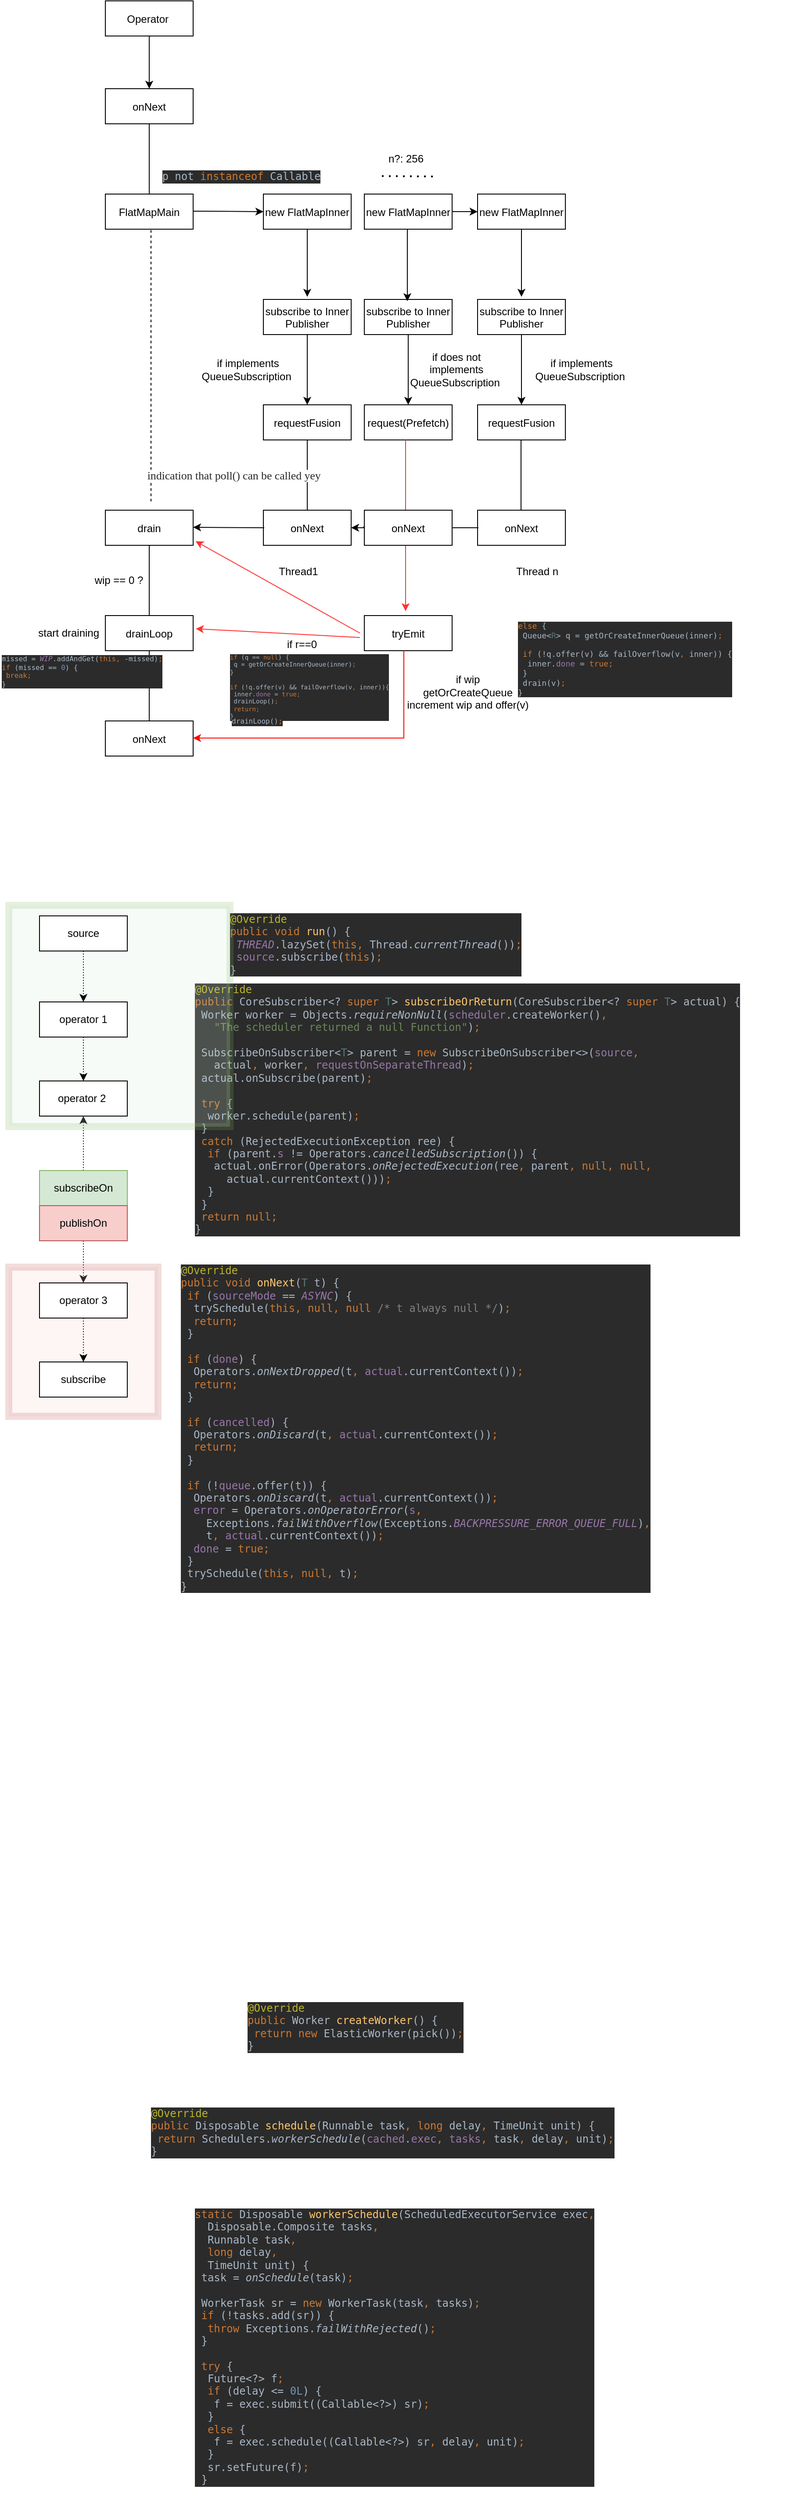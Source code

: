 <mxfile version="14.4.9" type="github">
  <diagram id="kgpKYQtTHZ0yAKxKKP6v" name="Page-1">
    <mxGraphModel dx="351" dy="410" grid="1" gridSize="10" guides="1" tooltips="1" connect="1" arrows="1" fold="1" page="1" pageScale="1" pageWidth="850" pageHeight="1100" math="0" shadow="0">
      <root>
        <mxCell id="0" />
        <mxCell id="1" parent="0" />
        <mxCell id="Snxs2UidoDejocpdf8-x-15" value="" style="edgeStyle=orthogonalEdgeStyle;rounded=0;orthogonalLoop=1;jettySize=auto;html=1;" parent="1" source="3nuBFxr9cyL0pnOWT2aG-5" target="Snxs2UidoDejocpdf8-x-14" edge="1">
          <mxGeometry relative="1" as="geometry" />
        </mxCell>
        <mxCell id="3nuBFxr9cyL0pnOWT2aG-5" value="onNext" style="shape=umlLifeline;perimeter=lifelinePerimeter;container=1;collapsible=0;recursiveResize=0;rounded=0;shadow=0;strokeWidth=1;" parent="1" vertex="1">
          <mxGeometry x="130" y="180" width="100" height="40" as="geometry" />
        </mxCell>
        <mxCell id="Snxs2UidoDejocpdf8-x-14" value="FlatMapMain" style="shape=umlLifeline;perimeter=lifelinePerimeter;container=1;collapsible=0;recursiveResize=0;rounded=0;shadow=0;strokeWidth=1;" parent="1" vertex="1">
          <mxGeometry x="130" y="300" width="100" height="40" as="geometry" />
        </mxCell>
        <mxCell id="Snxs2UidoDejocpdf8-x-19" value="" style="edgeStyle=orthogonalEdgeStyle;rounded=0;orthogonalLoop=1;jettySize=auto;html=1;entryX=0.5;entryY=-0.075;entryDx=0;entryDy=0;entryPerimeter=0;" parent="1" source="Snxs2UidoDejocpdf8-x-17" target="Snxs2UidoDejocpdf8-x-18" edge="1">
          <mxGeometry relative="1" as="geometry" />
        </mxCell>
        <mxCell id="Snxs2UidoDejocpdf8-x-17" value="new FlatMapInner" style="shape=umlLifeline;perimeter=lifelinePerimeter;container=1;collapsible=0;recursiveResize=0;rounded=0;shadow=0;strokeWidth=1;" parent="1" vertex="1">
          <mxGeometry x="310" y="300" width="100" height="40" as="geometry" />
        </mxCell>
        <mxCell id="Snxs2UidoDejocpdf8-x-18" value="subscribe to Inner&#xa;Publisher" style="shape=umlLifeline;perimeter=lifelinePerimeter;container=1;collapsible=0;recursiveResize=0;rounded=0;shadow=0;strokeWidth=1;" parent="1" vertex="1">
          <mxGeometry x="310" y="420" width="100" height="40" as="geometry" />
        </mxCell>
        <mxCell id="Snxs2UidoDejocpdf8-x-21" value="" style="edgeStyle=orthogonalEdgeStyle;rounded=0;orthogonalLoop=1;jettySize=auto;html=1;" parent="1" edge="1">
          <mxGeometry relative="1" as="geometry">
            <mxPoint x="230" y="319.5" as="sourcePoint" />
            <mxPoint x="310" y="320" as="targetPoint" />
            <Array as="points">
              <mxPoint x="240" y="319.5" />
              <mxPoint x="240" y="319.5" />
            </Array>
          </mxGeometry>
        </mxCell>
        <mxCell id="Snxs2UidoDejocpdf8-x-25" value="" style="edgeStyle=orthogonalEdgeStyle;rounded=0;orthogonalLoop=1;jettySize=auto;html=1;" parent="1" source="Snxs2UidoDejocpdf8-x-22" target="Snxs2UidoDejocpdf8-x-24" edge="1">
          <mxGeometry relative="1" as="geometry" />
        </mxCell>
        <mxCell id="Snxs2UidoDejocpdf8-x-22" value="request(prefetch)" style="shape=umlLifeline;perimeter=lifelinePerimeter;container=1;collapsible=0;recursiveResize=0;rounded=0;shadow=0;strokeWidth=1;" parent="1" vertex="1">
          <mxGeometry x="310" y="540" width="100" height="40" as="geometry" />
        </mxCell>
        <mxCell id="Snxs2UidoDejocpdf8-x-24" value="onNext" style="shape=umlLifeline;perimeter=lifelinePerimeter;container=1;collapsible=0;recursiveResize=0;rounded=0;shadow=0;strokeWidth=1;" parent="1" vertex="1">
          <mxGeometry x="310" y="660" width="100" height="40" as="geometry" />
        </mxCell>
        <mxCell id="Snxs2UidoDejocpdf8-x-40" value="" style="edgeStyle=orthogonalEdgeStyle;rounded=0;orthogonalLoop=1;jettySize=auto;html=1;" parent="1" source="Snxs2UidoDejocpdf8-x-35" target="Snxs2UidoDejocpdf8-x-39" edge="1">
          <mxGeometry relative="1" as="geometry" />
        </mxCell>
        <mxCell id="Snxs2UidoDejocpdf8-x-35" value="drain" style="shape=umlLifeline;perimeter=lifelinePerimeter;container=1;collapsible=0;recursiveResize=0;rounded=0;shadow=0;strokeWidth=1;" parent="1" vertex="1">
          <mxGeometry x="130" y="660" width="100" height="40" as="geometry" />
        </mxCell>
        <mxCell id="Snxs2UidoDejocpdf8-x-38" value="" style="edgeStyle=orthogonalEdgeStyle;rounded=0;orthogonalLoop=1;jettySize=auto;html=1;" parent="1" edge="1">
          <mxGeometry relative="1" as="geometry">
            <mxPoint x="311" y="680" as="sourcePoint" />
            <mxPoint x="230" y="679.5" as="targetPoint" />
            <Array as="points">
              <mxPoint x="310.5" y="679.5" />
              <mxPoint x="310.5" y="679.5" />
            </Array>
          </mxGeometry>
        </mxCell>
        <mxCell id="Snxs2UidoDejocpdf8-x-49" value="" style="edgeStyle=orthogonalEdgeStyle;rounded=0;orthogonalLoop=1;jettySize=auto;html=1;" parent="1" source="Snxs2UidoDejocpdf8-x-39" target="Snxs2UidoDejocpdf8-x-48" edge="1">
          <mxGeometry relative="1" as="geometry" />
        </mxCell>
        <mxCell id="Snxs2UidoDejocpdf8-x-39" value="drainLoop" style="shape=umlLifeline;perimeter=lifelinePerimeter;container=1;collapsible=0;recursiveResize=0;rounded=0;shadow=0;strokeWidth=1;" parent="1" vertex="1">
          <mxGeometry x="130" y="780" width="100" height="40" as="geometry" />
        </mxCell>
        <mxCell id="Snxs2UidoDejocpdf8-x-42" value="wip == 0 ?" style="text;html=1;align=center;verticalAlign=middle;resizable=0;points=[];autosize=1;" parent="1" vertex="1">
          <mxGeometry x="110" y="730" width="70" height="20" as="geometry" />
        </mxCell>
        <mxCell id="Snxs2UidoDejocpdf8-x-44" value="start draining&amp;nbsp;" style="text;html=1;strokeColor=none;fillColor=none;align=center;verticalAlign=middle;whiteSpace=wrap;rounded=0;" parent="1" vertex="1">
          <mxGeometry x="50" y="790" width="80" height="20" as="geometry" />
        </mxCell>
        <mxCell id="Snxs2UidoDejocpdf8-x-45" value="" style="shape=image;html=1;verticalAlign=top;verticalLabelPosition=bottom;labelBackgroundColor=#ffffff;imageAspect=0;aspect=fixed;image=https://cdn2.iconfinder.com/data/icons/business-process-1/512/client-128.png" parent="1" vertex="1">
          <mxGeometry x="146" y="950" width="68" height="68" as="geometry" />
        </mxCell>
        <mxCell id="Snxs2UidoDejocpdf8-x-48" value="onNext" style="shape=umlLifeline;perimeter=lifelinePerimeter;container=1;collapsible=0;recursiveResize=0;rounded=0;shadow=0;strokeWidth=1;" parent="1" vertex="1">
          <mxGeometry x="130" y="900" width="100" height="40" as="geometry" />
        </mxCell>
        <mxCell id="Snxs2UidoDejocpdf8-x-50" value="" style="shape=image;html=1;verticalAlign=top;verticalLabelPosition=bottom;labelBackgroundColor=#ffffff;imageAspect=0;aspect=fixed;image=https://cdn2.iconfinder.com/data/icons/pinpoint-interface/48/user-128.png" parent="1" vertex="1">
          <mxGeometry x="52" y="270" width="58" height="58" as="geometry" />
        </mxCell>
        <mxCell id="Snxs2UidoDejocpdf8-x-51" value="" style="endArrow=none;dashed=1;html=1;" parent="1" edge="1">
          <mxGeometry width="50" height="50" relative="1" as="geometry">
            <mxPoint x="182" y="650" as="sourcePoint" />
            <mxPoint x="182" y="340" as="targetPoint" />
          </mxGeometry>
        </mxCell>
        <mxCell id="Snxs2UidoDejocpdf8-x-52" value="&lt;pre style=&quot;background-color: rgb(43 , 43 , 43) ; color: rgb(169 , 183 , 198) ; font-family: &amp;#34;jetbrains mono&amp;#34; , monospace&quot;&gt;p not &lt;span style=&quot;color: rgb(204 , 120 , 50)&quot;&gt;instanceof &lt;/span&gt;Callable&lt;/pre&gt;" style="text;html=1;strokeColor=none;fillColor=none;align=center;verticalAlign=middle;whiteSpace=wrap;rounded=0;" parent="1" vertex="1">
          <mxGeometry x="265" y="270" width="40" height="20" as="geometry" />
        </mxCell>
        <mxCell id="Snxs2UidoDejocpdf8-x-72" value="" style="edgeStyle=orthogonalEdgeStyle;rounded=0;orthogonalLoop=1;jettySize=auto;html=1;" parent="1" edge="1">
          <mxGeometry relative="1" as="geometry">
            <mxPoint x="400" y="1210" as="targetPoint" />
          </mxGeometry>
        </mxCell>
        <mxCell id="Snxs2UidoDejocpdf8-x-81" value="&lt;pre style=&quot;font-style: normal ; font-weight: normal ; letter-spacing: normal ; text-indent: 0px ; text-transform: none ; word-spacing: 0px ; text-decoration: none ; background-color: rgb(43 , 43 , 43) ; color: rgb(169 , 183 , 198) ; font-family: &amp;quot;jetbrains mono&amp;quot; , monospace&quot;&gt;&lt;span style=&quot;color: rgb(187 , 181 , 41)&quot;&gt;@Override&lt;br&gt;&lt;/span&gt;&lt;span style=&quot;color: rgb(204 , 120 , 50)&quot;&gt;public void &lt;/span&gt;&lt;span style=&quot;color: rgb(255 , 198 , 109)&quot;&gt;run&lt;/span&gt;() {&lt;br&gt; &lt;span style=&quot;color: rgb(152 , 118 , 170) ; font-style: italic&quot;&gt;THREAD&lt;/span&gt;.lazySet(&lt;span style=&quot;color: rgb(204 , 120 , 50)&quot;&gt;this, &lt;/span&gt;Thread.&lt;span style=&quot;font-style: italic&quot;&gt;currentThread&lt;/span&gt;())&lt;span style=&quot;color: rgb(204 , 120 , 50)&quot;&gt;;&lt;br&gt;&lt;/span&gt;&lt;span style=&quot;color: rgb(204 , 120 , 50)&quot;&gt; &lt;/span&gt;&lt;span style=&quot;color: rgb(152 , 118 , 170)&quot;&gt;source&lt;/span&gt;.subscribe(&lt;span style=&quot;color: rgb(204 , 120 , 50)&quot;&gt;this&lt;/span&gt;)&lt;span style=&quot;color: rgb(204 , 120 , 50)&quot;&gt;;&lt;br&gt;&lt;/span&gt;}&lt;/pre&gt;" style="text;whiteSpace=wrap;html=1;" parent="1" vertex="1">
          <mxGeometry x="270" y="1100" width="180" height="100" as="geometry" />
        </mxCell>
        <mxCell id="Snxs2UidoDejocpdf8-x-82" value="&lt;pre style=&quot;font-style: normal ; font-weight: normal ; letter-spacing: normal ; text-indent: 0px ; text-transform: none ; word-spacing: 0px ; text-decoration: none ; background-color: rgb(43 , 43 , 43) ; color: rgb(169 , 183 , 198) ; font-family: &amp;quot;jetbrains mono&amp;quot; , monospace&quot;&gt;&lt;span style=&quot;color: rgb(187 , 181 , 41)&quot;&gt;@Override&lt;br&gt;&lt;/span&gt;&lt;span style=&quot;color: rgb(204 , 120 , 50)&quot;&gt;public &lt;/span&gt;CoreSubscriber&amp;lt;? &lt;span style=&quot;color: rgb(204 , 120 , 50)&quot;&gt;super &lt;/span&gt;&lt;span style=&quot;color: rgb(80 , 120 , 116)&quot;&gt;T&lt;/span&gt;&amp;gt; &lt;span style=&quot;color: rgb(255 , 198 , 109)&quot;&gt;subscribeOrReturn&lt;/span&gt;(CoreSubscriber&amp;lt;? &lt;span style=&quot;color: rgb(204 , 120 , 50)&quot;&gt;super &lt;/span&gt;&lt;span style=&quot;color: rgb(80 , 120 , 116)&quot;&gt;T&lt;/span&gt;&amp;gt; actual) {&lt;br&gt; Worker worker = Objects.&lt;span style=&quot;font-style: italic&quot;&gt;requireNonNull&lt;/span&gt;(&lt;span style=&quot;color: rgb(152 , 118 , 170)&quot;&gt;scheduler&lt;/span&gt;.createWorker()&lt;span style=&quot;color: rgb(204 , 120 , 50)&quot;&gt;,&lt;br&gt;&lt;/span&gt;&lt;span style=&quot;color: rgb(204 , 120 , 50)&quot;&gt;   &lt;/span&gt;&lt;span style=&quot;color: rgb(106 , 135 , 89)&quot;&gt;&quot;The scheduler returned a null Function&quot;&lt;/span&gt;)&lt;span style=&quot;color: rgb(204 , 120 , 50)&quot;&gt;;&lt;br&gt;&lt;/span&gt;&lt;span style=&quot;color: rgb(204 , 120 , 50)&quot;&gt;&lt;br&gt;&lt;/span&gt;&lt;span style=&quot;color: rgb(204 , 120 , 50)&quot;&gt; &lt;/span&gt;SubscribeOnSubscriber&amp;lt;&lt;span style=&quot;color: rgb(80 , 120 , 116)&quot;&gt;T&lt;/span&gt;&amp;gt; parent = &lt;span style=&quot;color: rgb(204 , 120 , 50)&quot;&gt;new &lt;/span&gt;SubscribeOnSubscriber&amp;lt;&amp;gt;(&lt;span style=&quot;color: rgb(152 , 118 , 170)&quot;&gt;source&lt;/span&gt;&lt;span style=&quot;color: rgb(204 , 120 , 50)&quot;&gt;,&lt;br&gt;&lt;/span&gt;&lt;span style=&quot;color: rgb(204 , 120 , 50)&quot;&gt;   &lt;/span&gt;actual&lt;span style=&quot;color: rgb(204 , 120 , 50)&quot;&gt;, &lt;/span&gt;worker&lt;span style=&quot;color: rgb(204 , 120 , 50)&quot;&gt;, &lt;/span&gt;&lt;span style=&quot;color: rgb(152 , 118 , 170)&quot;&gt;requestOnSeparateThread&lt;/span&gt;)&lt;span style=&quot;color: rgb(204 , 120 , 50)&quot;&gt;;&lt;br&gt;&lt;/span&gt;&lt;span style=&quot;color: rgb(204 , 120 , 50)&quot;&gt; &lt;/span&gt;actual.onSubscribe(parent)&lt;span style=&quot;color: rgb(204 , 120 , 50)&quot;&gt;;&lt;br&gt;&lt;/span&gt;&lt;span style=&quot;color: rgb(204 , 120 , 50)&quot;&gt;&lt;br&gt;&lt;/span&gt;&lt;span style=&quot;color: rgb(204 , 120 , 50)&quot;&gt; try &lt;/span&gt;{&lt;br&gt;  worker.schedule(parent)&lt;span style=&quot;color: rgb(204 , 120 , 50)&quot;&gt;;&lt;br&gt;&lt;/span&gt;&lt;span style=&quot;color: rgb(204 , 120 , 50)&quot;&gt; &lt;/span&gt;}&lt;br&gt; &lt;span style=&quot;color: rgb(204 , 120 , 50)&quot;&gt;catch &lt;/span&gt;(RejectedExecutionException ree) {&lt;br&gt;  &lt;span style=&quot;color: rgb(204 , 120 , 50)&quot;&gt;if &lt;/span&gt;(parent.&lt;span style=&quot;color: rgb(152 , 118 , 170)&quot;&gt;s &lt;/span&gt;!= Operators.&lt;span style=&quot;font-style: italic&quot;&gt;cancelledSubscription&lt;/span&gt;()) {&lt;br&gt;   actual.onError(Operators.&lt;span style=&quot;font-style: italic&quot;&gt;onRejectedExecution&lt;/span&gt;(ree&lt;span style=&quot;color: rgb(204 , 120 , 50)&quot;&gt;, &lt;/span&gt;parent&lt;span style=&quot;color: rgb(204 , 120 , 50)&quot;&gt;, null, null,&lt;br&gt;&lt;/span&gt;&lt;span style=&quot;color: rgb(204 , 120 , 50)&quot;&gt;     &lt;/span&gt;actual.currentContext()))&lt;span style=&quot;color: rgb(204 , 120 , 50)&quot;&gt;;&lt;br&gt;&lt;/span&gt;&lt;span style=&quot;color: rgb(204 , 120 , 50)&quot;&gt;  &lt;/span&gt;}&lt;br&gt; }&lt;br&gt; &lt;span style=&quot;color: rgb(204 , 120 , 50)&quot;&gt;return null;&lt;br&gt;&lt;/span&gt;}&lt;/pre&gt;" style="text;whiteSpace=wrap;html=1;" parent="1" vertex="1">
          <mxGeometry x="230" y="1180" width="440" height="190" as="geometry" />
        </mxCell>
        <mxCell id="Snxs2UidoDejocpdf8-x-89" value="&lt;pre style=&quot;font-style: normal ; font-weight: normal ; letter-spacing: normal ; text-indent: 0px ; text-transform: none ; word-spacing: 0px ; text-decoration: none ; background-color: rgb(43 , 43 , 43) ; color: rgb(169 , 183 , 198) ; font-family: &amp;quot;jetbrains mono&amp;quot; , monospace&quot;&gt;&lt;span style=&quot;color: rgb(187 , 181 , 41)&quot;&gt;@Override&lt;br&gt;&lt;/span&gt;&lt;span style=&quot;color: rgb(204 , 120 , 50)&quot;&gt;public void &lt;/span&gt;&lt;span style=&quot;color: rgb(255 , 198 , 109)&quot;&gt;onNext&lt;/span&gt;(&lt;span style=&quot;color: rgb(80 , 120 , 116)&quot;&gt;T &lt;/span&gt;t) {&lt;br&gt; &lt;span style=&quot;color: rgb(204 , 120 , 50)&quot;&gt;if &lt;/span&gt;(&lt;span style=&quot;color: rgb(152 , 118 , 170)&quot;&gt;sourceMode &lt;/span&gt;== &lt;span style=&quot;color: rgb(152 , 118 , 170) ; font-style: italic&quot;&gt;ASYNC&lt;/span&gt;) {&lt;br&gt;  trySchedule(&lt;span style=&quot;color: rgb(204 , 120 , 50)&quot;&gt;this, null, null &lt;/span&gt;&lt;span style=&quot;color: rgb(128 , 128 , 128)&quot;&gt;/* t always null */&lt;/span&gt;)&lt;span style=&quot;color: rgb(204 , 120 , 50)&quot;&gt;;&lt;br&gt;&lt;/span&gt;&lt;span style=&quot;color: rgb(204 , 120 , 50)&quot;&gt;  return;&lt;br&gt;&lt;/span&gt;&lt;span style=&quot;color: rgb(204 , 120 , 50)&quot;&gt; &lt;/span&gt;}&lt;br&gt;&lt;br&gt; &lt;span style=&quot;color: rgb(204 , 120 , 50)&quot;&gt;if &lt;/span&gt;(&lt;span style=&quot;color: rgb(152 , 118 , 170)&quot;&gt;done&lt;/span&gt;) {&lt;br&gt;  Operators.&lt;span style=&quot;font-style: italic&quot;&gt;onNextDropped&lt;/span&gt;(t&lt;span style=&quot;color: rgb(204 , 120 , 50)&quot;&gt;, &lt;/span&gt;&lt;span style=&quot;color: rgb(152 , 118 , 170)&quot;&gt;actual&lt;/span&gt;.currentContext())&lt;span style=&quot;color: rgb(204 , 120 , 50)&quot;&gt;;&lt;br&gt;&lt;/span&gt;&lt;span style=&quot;color: rgb(204 , 120 , 50)&quot;&gt;  return;&lt;br&gt;&lt;/span&gt;&lt;span style=&quot;color: rgb(204 , 120 , 50)&quot;&gt; &lt;/span&gt;}&lt;br&gt;&lt;br&gt; &lt;span style=&quot;color: rgb(204 , 120 , 50)&quot;&gt;if &lt;/span&gt;(&lt;span style=&quot;color: rgb(152 , 118 , 170)&quot;&gt;cancelled&lt;/span&gt;) {&lt;br&gt;  Operators.&lt;span style=&quot;font-style: italic&quot;&gt;onDiscard&lt;/span&gt;(t&lt;span style=&quot;color: rgb(204 , 120 , 50)&quot;&gt;, &lt;/span&gt;&lt;span style=&quot;color: rgb(152 , 118 , 170)&quot;&gt;actual&lt;/span&gt;.currentContext())&lt;span style=&quot;color: rgb(204 , 120 , 50)&quot;&gt;;&lt;br&gt;&lt;/span&gt;&lt;span style=&quot;color: rgb(204 , 120 , 50)&quot;&gt;  return;&lt;br&gt;&lt;/span&gt;&lt;span style=&quot;color: rgb(204 , 120 , 50)&quot;&gt; &lt;/span&gt;}&lt;br&gt;&lt;br&gt; &lt;span style=&quot;color: rgb(204 , 120 , 50)&quot;&gt;if &lt;/span&gt;(!&lt;span style=&quot;color: rgb(152 , 118 , 170)&quot;&gt;queue&lt;/span&gt;.offer(t)) {&lt;br&gt;  Operators.&lt;span style=&quot;font-style: italic&quot;&gt;onDiscard&lt;/span&gt;(t&lt;span style=&quot;color: rgb(204 , 120 , 50)&quot;&gt;, &lt;/span&gt;&lt;span style=&quot;color: rgb(152 , 118 , 170)&quot;&gt;actual&lt;/span&gt;.currentContext())&lt;span style=&quot;color: rgb(204 , 120 , 50)&quot;&gt;;&lt;br&gt;&lt;/span&gt;&lt;span style=&quot;color: rgb(204 , 120 , 50)&quot;&gt;  &lt;/span&gt;&lt;span style=&quot;color: rgb(152 , 118 , 170)&quot;&gt;error &lt;/span&gt;= Operators.&lt;span style=&quot;font-style: italic&quot;&gt;onOperatorError&lt;/span&gt;(&lt;span style=&quot;color: rgb(152 , 118 , 170)&quot;&gt;s&lt;/span&gt;&lt;span style=&quot;color: rgb(204 , 120 , 50)&quot;&gt;,&lt;br&gt;&lt;/span&gt;&lt;span style=&quot;color: rgb(204 , 120 , 50)&quot;&gt;    &lt;/span&gt;Exceptions.&lt;span style=&quot;font-style: italic&quot;&gt;failWithOverflow&lt;/span&gt;(Exceptions.&lt;span style=&quot;color: rgb(152 , 118 , 170) ; font-style: italic&quot;&gt;BACKPRESSURE_ERROR_QUEUE_FULL&lt;/span&gt;)&lt;span style=&quot;color: rgb(204 , 120 , 50)&quot;&gt;,&lt;br&gt;&lt;/span&gt;&lt;span style=&quot;color: rgb(204 , 120 , 50)&quot;&gt;    &lt;/span&gt;t&lt;span style=&quot;color: rgb(204 , 120 , 50)&quot;&gt;, &lt;/span&gt;&lt;span style=&quot;color: rgb(152 , 118 , 170)&quot;&gt;actual&lt;/span&gt;.currentContext())&lt;span style=&quot;color: rgb(204 , 120 , 50)&quot;&gt;;&lt;br&gt;&lt;/span&gt;&lt;span style=&quot;color: rgb(204 , 120 , 50)&quot;&gt;  &lt;/span&gt;&lt;span style=&quot;color: rgb(152 , 118 , 170)&quot;&gt;done &lt;/span&gt;= &lt;span style=&quot;color: rgb(204 , 120 , 50)&quot;&gt;true;&lt;br&gt;&lt;/span&gt;&lt;span style=&quot;color: rgb(204 , 120 , 50)&quot;&gt; &lt;/span&gt;}&lt;br&gt; trySchedule(&lt;span style=&quot;color: rgb(204 , 120 , 50)&quot;&gt;this, null, &lt;/span&gt;t)&lt;span style=&quot;color: rgb(204 , 120 , 50)&quot;&gt;;&lt;br&gt;&lt;/span&gt;}&lt;/pre&gt;" style="text;whiteSpace=wrap;html=1;" parent="1" vertex="1">
          <mxGeometry x="214" y="1500" width="550" height="400" as="geometry" />
        </mxCell>
        <mxCell id="Snxs2UidoDejocpdf8-x-90" value="&lt;pre style=&quot;font-style: normal ; font-weight: normal ; letter-spacing: normal ; text-indent: 0px ; text-transform: none ; word-spacing: 0px ; text-decoration: none ; background-color: rgb(43 , 43 , 43) ; color: rgb(169 , 183 , 198) ; font-family: &amp;quot;jetbrains mono&amp;quot; , monospace&quot;&gt;&lt;span style=&quot;color: rgb(187 , 181 , 41)&quot;&gt;@Override&lt;br&gt;&lt;/span&gt;&lt;span style=&quot;color: rgb(204 , 120 , 50)&quot;&gt;public &lt;/span&gt;Disposable &lt;span style=&quot;color: rgb(255 , 198 , 109)&quot;&gt;schedule&lt;/span&gt;(Runnable task&lt;span style=&quot;color: rgb(204 , 120 , 50)&quot;&gt;, long &lt;/span&gt;delay&lt;span style=&quot;color: rgb(204 , 120 , 50)&quot;&gt;, &lt;/span&gt;TimeUnit unit) {&lt;br&gt; &lt;span style=&quot;color: rgb(204 , 120 , 50)&quot;&gt;return &lt;/span&gt;Schedulers.&lt;span style=&quot;font-style: italic&quot;&gt;workerSchedule&lt;/span&gt;(&lt;span style=&quot;color: rgb(152 , 118 , 170)&quot;&gt;cached&lt;/span&gt;.&lt;span style=&quot;color: rgb(152 , 118 , 170)&quot;&gt;exec&lt;/span&gt;&lt;span style=&quot;color: rgb(204 , 120 , 50)&quot;&gt;, &lt;/span&gt;&lt;span style=&quot;color: rgb(152 , 118 , 170)&quot;&gt;tasks&lt;/span&gt;&lt;span style=&quot;color: rgb(204 , 120 , 50)&quot;&gt;, &lt;/span&gt;task&lt;span style=&quot;color: rgb(204 , 120 , 50)&quot;&gt;, &lt;/span&gt;delay&lt;span style=&quot;color: rgb(204 , 120 , 50)&quot;&gt;, &lt;/span&gt;unit)&lt;span style=&quot;color: rgb(204 , 120 , 50)&quot;&gt;;&lt;br&gt;&lt;/span&gt;}&lt;/pre&gt;" style="text;whiteSpace=wrap;html=1;" parent="1" vertex="1">
          <mxGeometry x="180" y="2460" width="270" height="100" as="geometry" />
        </mxCell>
        <mxCell id="Snxs2UidoDejocpdf8-x-94" value="&lt;pre style=&quot;font-style: normal ; font-weight: normal ; letter-spacing: normal ; text-indent: 0px ; text-transform: none ; word-spacing: 0px ; text-decoration: none ; background-color: rgb(43 , 43 , 43) ; color: rgb(169 , 183 , 198) ; font-family: &amp;quot;jetbrains mono&amp;quot; , monospace&quot;&gt;&lt;span style=&quot;color: rgb(187 , 181 , 41)&quot;&gt;@Override&lt;br&gt;&lt;/span&gt;&lt;span style=&quot;color: rgb(204 , 120 , 50)&quot;&gt;public &lt;/span&gt;Worker &lt;span style=&quot;color: rgb(255 , 198 , 109)&quot;&gt;createWorker&lt;/span&gt;() {&lt;br&gt; &lt;span style=&quot;color: rgb(204 , 120 , 50)&quot;&gt;return new &lt;/span&gt;ElasticWorker(pick())&lt;span style=&quot;color: rgb(204 , 120 , 50)&quot;&gt;;&lt;br&gt;&lt;/span&gt;}&lt;/pre&gt;" style="text;whiteSpace=wrap;html=1;" parent="1" vertex="1">
          <mxGeometry x="290" y="2340" width="270" height="100" as="geometry" />
        </mxCell>
        <mxCell id="Snxs2UidoDejocpdf8-x-95" value="&lt;pre style=&quot;font-style: normal ; font-weight: normal ; letter-spacing: normal ; text-indent: 0px ; text-transform: none ; word-spacing: 0px ; text-decoration: none ; background-color: rgb(43 , 43 , 43) ; color: rgb(169 , 183 , 198) ; font-family: &amp;quot;jetbrains mono&amp;quot; , monospace&quot;&gt;&lt;span style=&quot;color: rgb(204 , 120 , 50)&quot;&gt;static &lt;/span&gt;Disposable &lt;span style=&quot;color: rgb(255 , 198 , 109)&quot;&gt;workerSchedule&lt;/span&gt;(ScheduledExecutorService exec&lt;span style=&quot;color: rgb(204 , 120 , 50)&quot;&gt;,&lt;br&gt;&lt;/span&gt;&lt;span style=&quot;color: rgb(204 , 120 , 50)&quot;&gt;  &lt;/span&gt;Disposable.Composite tasks&lt;span style=&quot;color: rgb(204 , 120 , 50)&quot;&gt;,&lt;br&gt;&lt;/span&gt;&lt;span style=&quot;color: rgb(204 , 120 , 50)&quot;&gt;  &lt;/span&gt;Runnable task&lt;span style=&quot;color: rgb(204 , 120 , 50)&quot;&gt;,&lt;br&gt;&lt;/span&gt;&lt;span style=&quot;color: rgb(204 , 120 , 50)&quot;&gt;  long &lt;/span&gt;delay&lt;span style=&quot;color: rgb(204 , 120 , 50)&quot;&gt;,&lt;br&gt;&lt;/span&gt;&lt;span style=&quot;color: rgb(204 , 120 , 50)&quot;&gt;  &lt;/span&gt;TimeUnit unit) {&lt;br&gt; task = &lt;span style=&quot;font-style: italic&quot;&gt;onSchedule&lt;/span&gt;(task)&lt;span style=&quot;color: rgb(204 , 120 , 50)&quot;&gt;;&lt;br&gt;&lt;/span&gt;&lt;span style=&quot;color: rgb(204 , 120 , 50)&quot;&gt;&lt;br&gt;&lt;/span&gt;&lt;span style=&quot;color: rgb(204 , 120 , 50)&quot;&gt; &lt;/span&gt;WorkerTask sr = &lt;span style=&quot;color: rgb(204 , 120 , 50)&quot;&gt;new &lt;/span&gt;WorkerTask(task&lt;span style=&quot;color: rgb(204 , 120 , 50)&quot;&gt;, &lt;/span&gt;tasks)&lt;span style=&quot;color: rgb(204 , 120 , 50)&quot;&gt;;&lt;br&gt;&lt;/span&gt;&lt;span style=&quot;color: rgb(204 , 120 , 50)&quot;&gt; if &lt;/span&gt;(!tasks.add(sr)) {&lt;br&gt;  &lt;span style=&quot;color: rgb(204 , 120 , 50)&quot;&gt;throw &lt;/span&gt;Exceptions.&lt;span style=&quot;font-style: italic&quot;&gt;failWithRejected&lt;/span&gt;()&lt;span style=&quot;color: rgb(204 , 120 , 50)&quot;&gt;;&lt;br&gt;&lt;/span&gt;&lt;span style=&quot;color: rgb(204 , 120 , 50)&quot;&gt; &lt;/span&gt;}&lt;br&gt;&lt;br&gt; &lt;span style=&quot;color: rgb(204 , 120 , 50)&quot;&gt;try &lt;/span&gt;{&lt;br&gt;  Future&amp;lt;?&amp;gt; f&lt;span style=&quot;color: rgb(204 , 120 , 50)&quot;&gt;;&lt;br&gt;&lt;/span&gt;&lt;span style=&quot;color: rgb(204 , 120 , 50)&quot;&gt;  if &lt;/span&gt;(delay &amp;lt;= &lt;span style=&quot;color: rgb(104 , 151 , 187)&quot;&gt;0L&lt;/span&gt;) {&lt;br&gt;   f = exec.submit((Callable&amp;lt;?&amp;gt;) sr)&lt;span style=&quot;color: rgb(204 , 120 , 50)&quot;&gt;;&lt;br&gt;&lt;/span&gt;&lt;span style=&quot;color: rgb(204 , 120 , 50)&quot;&gt;  &lt;/span&gt;}&lt;br&gt;  &lt;span style=&quot;color: rgb(204 , 120 , 50)&quot;&gt;else &lt;/span&gt;{&lt;br&gt;   f = exec.schedule((Callable&amp;lt;?&amp;gt;) sr&lt;span style=&quot;color: rgb(204 , 120 , 50)&quot;&gt;, &lt;/span&gt;delay&lt;span style=&quot;color: rgb(204 , 120 , 50)&quot;&gt;, &lt;/span&gt;unit)&lt;span style=&quot;color: rgb(204 , 120 , 50)&quot;&gt;;&lt;br&gt;&lt;/span&gt;&lt;span style=&quot;color: rgb(204 , 120 , 50)&quot;&gt;  &lt;/span&gt;}&lt;br&gt;  sr.setFuture(f)&lt;span style=&quot;color: rgb(204 , 120 , 50)&quot;&gt;;&lt;br&gt;&lt;/span&gt;&lt;span style=&quot;color: rgb(204 , 120 , 50)&quot;&gt; &lt;/span&gt;}&lt;/pre&gt;" style="text;whiteSpace=wrap;html=1;" parent="1" vertex="1">
          <mxGeometry x="230" y="2575" width="480" height="350" as="geometry" />
        </mxCell>
        <mxCell id="Snxs2UidoDejocpdf8-x-97" value="&lt;span style=&quot;color: rgb(41 , 41 , 41) ; font-family: &amp;#34;charter&amp;#34; , &amp;#34;georgia&amp;#34; , &amp;#34;cambria&amp;#34; , &amp;#34;times new roman&amp;#34; , &amp;#34;times&amp;#34; , serif ; letter-spacing: -0.063px ; text-align: left ; background-color: rgb(255 , 255 , 255)&quot;&gt;&lt;font style=&quot;font-size: 13px&quot;&gt;&amp;nbsp;indication that poll() can be called yey&lt;/font&gt;&lt;/span&gt;" style="text;html=1;strokeColor=none;fillColor=none;align=center;verticalAlign=middle;whiteSpace=wrap;rounded=0;opacity=20;" parent="1" vertex="1">
          <mxGeometry x="90" y="610" width="370" height="20" as="geometry" />
        </mxCell>
        <mxCell id="MoNaNplw1TsNARD-EK_f-59" value="" style="edgeStyle=orthogonalEdgeStyle;rounded=0;orthogonalLoop=1;jettySize=auto;html=1;" edge="1" parent="1" source="Snxs2UidoDejocpdf8-x-101">
          <mxGeometry relative="1" as="geometry">
            <mxPoint x="180" y="180" as="targetPoint" />
          </mxGeometry>
        </mxCell>
        <mxCell id="Snxs2UidoDejocpdf8-x-101" value="Operator " style="shape=umlLifeline;perimeter=lifelinePerimeter;container=1;collapsible=0;recursiveResize=0;rounded=0;shadow=0;strokeWidth=1;" parent="1" vertex="1">
          <mxGeometry x="130" y="80" width="100" height="40" as="geometry" />
        </mxCell>
        <mxCell id="Snxs2UidoDejocpdf8-x-103" value="" style="shape=image;html=1;verticalAlign=top;verticalLabelPosition=bottom;labelBackgroundColor=#ffffff;imageAspect=0;aspect=fixed;image=https://cdn2.iconfinder.com/data/icons/pinpoint-interface/48/user-128.png" parent="1" vertex="1">
          <mxGeometry x="540" y="771" width="58" height="58" as="geometry" />
        </mxCell>
        <mxCell id="Snxs2UidoDejocpdf8-x-104" value="requestFusion" style="shape=umlLifeline;perimeter=lifelinePerimeter;container=1;collapsible=0;recursiveResize=0;rounded=0;shadow=0;strokeWidth=1;" parent="1" vertex="1">
          <mxGeometry x="310" y="540" width="100" height="40" as="geometry" />
        </mxCell>
        <mxCell id="MoNaNplw1TsNARD-EK_f-32" value="" style="edgeStyle=orthogonalEdgeStyle;rounded=0;orthogonalLoop=1;jettySize=auto;html=1;" edge="1" parent="1" source="Snxs2UidoDejocpdf8-x-106">
          <mxGeometry relative="1" as="geometry">
            <mxPoint x="360" y="540" as="targetPoint" />
          </mxGeometry>
        </mxCell>
        <mxCell id="Snxs2UidoDejocpdf8-x-106" value="subscribe to Inner&#xa;Publisher" style="shape=umlLifeline;perimeter=lifelinePerimeter;container=1;collapsible=0;recursiveResize=0;rounded=0;shadow=0;strokeWidth=1;" parent="1" vertex="1">
          <mxGeometry x="310" y="420" width="100" height="40" as="geometry" />
        </mxCell>
        <mxCell id="Snxs2UidoDejocpdf8-x-108" value="FlatMapMain" style="shape=umlLifeline;perimeter=lifelinePerimeter;container=1;collapsible=0;recursiveResize=0;rounded=0;shadow=0;strokeWidth=1;" parent="1" vertex="1">
          <mxGeometry x="130" y="300" width="100" height="40" as="geometry" />
        </mxCell>
        <mxCell id="Snxs2UidoDejocpdf8-x-110" value="" style="edgeStyle=orthogonalEdgeStyle;rounded=0;orthogonalLoop=1;jettySize=auto;html=1;entryX=0.5;entryY=-0.075;entryDx=0;entryDy=0;entryPerimeter=0;" parent="1" source="Snxs2UidoDejocpdf8-x-111" edge="1">
          <mxGeometry relative="1" as="geometry">
            <mxPoint x="604" y="417" as="targetPoint" />
          </mxGeometry>
        </mxCell>
        <mxCell id="Snxs2UidoDejocpdf8-x-111" value="new FlatMapInner" style="shape=umlLifeline;perimeter=lifelinePerimeter;container=1;collapsible=0;recursiveResize=0;rounded=0;shadow=0;strokeWidth=1;" parent="1" vertex="1">
          <mxGeometry x="554" y="300" width="100" height="40" as="geometry" />
        </mxCell>
        <mxCell id="Snxs2UidoDejocpdf8-x-112" value="" style="edgeStyle=orthogonalEdgeStyle;rounded=0;orthogonalLoop=1;jettySize=auto;html=1;" parent="1" edge="1">
          <mxGeometry relative="1" as="geometry">
            <mxPoint x="520" y="320" as="sourcePoint" />
            <mxPoint x="554" y="320" as="targetPoint" />
            <Array as="points">
              <mxPoint x="530" y="320" />
              <mxPoint x="530" y="320" />
            </Array>
          </mxGeometry>
        </mxCell>
        <mxCell id="Snxs2UidoDejocpdf8-x-113" value="" style="edgeStyle=orthogonalEdgeStyle;rounded=0;orthogonalLoop=1;jettySize=auto;html=1;" parent="1" target="Snxs2UidoDejocpdf8-x-114" edge="1">
          <mxGeometry relative="1" as="geometry">
            <mxPoint x="603.5" y="580" as="sourcePoint" />
          </mxGeometry>
        </mxCell>
        <mxCell id="Snxs2UidoDejocpdf8-x-114" value="onNext" style="shape=umlLifeline;perimeter=lifelinePerimeter;container=1;collapsible=0;recursiveResize=0;rounded=0;shadow=0;strokeWidth=1;" parent="1" vertex="1">
          <mxGeometry x="554" y="660" width="100" height="40" as="geometry" />
        </mxCell>
        <mxCell id="Snxs2UidoDejocpdf8-x-115" value="" style="edgeStyle=orthogonalEdgeStyle;rounded=0;orthogonalLoop=1;jettySize=auto;html=1;" parent="1" edge="1">
          <mxGeometry relative="1" as="geometry">
            <mxPoint x="555" y="680" as="sourcePoint" />
            <mxPoint x="410" y="680" as="targetPoint" />
            <Array as="points">
              <mxPoint x="554.5" y="679.5" />
              <mxPoint x="554.5" y="679.5" />
            </Array>
          </mxGeometry>
        </mxCell>
        <mxCell id="Snxs2UidoDejocpdf8-x-116" value="requestFusion" style="shape=umlLifeline;perimeter=lifelinePerimeter;container=1;collapsible=0;recursiveResize=0;rounded=0;shadow=0;strokeWidth=1;" parent="1" vertex="1">
          <mxGeometry x="554" y="540" width="100" height="40" as="geometry" />
        </mxCell>
        <mxCell id="MoNaNplw1TsNARD-EK_f-31" value="" style="edgeStyle=orthogonalEdgeStyle;rounded=0;orthogonalLoop=1;jettySize=auto;html=1;" edge="1" parent="1" source="Snxs2UidoDejocpdf8-x-117">
          <mxGeometry relative="1" as="geometry">
            <mxPoint x="604" y="540" as="targetPoint" />
          </mxGeometry>
        </mxCell>
        <mxCell id="Snxs2UidoDejocpdf8-x-117" value="subscribe to Inner&#xa;Publisher" style="shape=umlLifeline;perimeter=lifelinePerimeter;container=1;collapsible=0;recursiveResize=0;rounded=0;shadow=0;strokeWidth=1;" parent="1" vertex="1">
          <mxGeometry x="554" y="420" width="100" height="40" as="geometry" />
        </mxCell>
        <mxCell id="Snxs2UidoDejocpdf8-x-131" value="" style="endArrow=none;dashed=1;html=1;dashPattern=1 3;strokeWidth=2;" parent="1" edge="1">
          <mxGeometry width="50" height="50" relative="1" as="geometry">
            <mxPoint x="445" y="279.5" as="sourcePoint" />
            <mxPoint x="505" y="280" as="targetPoint" />
          </mxGeometry>
        </mxCell>
        <mxCell id="Snxs2UidoDejocpdf8-x-132" value="n?: 256" style="text;html=1;strokeColor=none;fillColor=none;align=center;verticalAlign=middle;whiteSpace=wrap;rounded=0;opacity=20;" parent="1" vertex="1">
          <mxGeometry x="420" y="250" width="105" height="20" as="geometry" />
        </mxCell>
        <mxCell id="Snxs2UidoDejocpdf8-x-134" style="edgeStyle=orthogonalEdgeStyle;rounded=0;orthogonalLoop=1;jettySize=auto;html=1;exitX=0.5;exitY=1;exitDx=0;exitDy=0;" parent="1" source="Snxs2UidoDejocpdf8-x-132" target="Snxs2UidoDejocpdf8-x-132" edge="1">
          <mxGeometry relative="1" as="geometry" />
        </mxCell>
        <mxCell id="Snxs2UidoDejocpdf8-x-135" value="" style="endArrow=none;dashed=1;html=1;dashPattern=1 3;strokeWidth=2;" parent="1" edge="1">
          <mxGeometry width="50" height="50" relative="1" as="geometry">
            <mxPoint x="424" y="679.29" as="sourcePoint" />
            <mxPoint x="474" y="679.29" as="targetPoint" />
          </mxGeometry>
        </mxCell>
        <mxCell id="Snxs2UidoDejocpdf8-x-143" value="Thread1" style="text;html=1;strokeColor=none;fillColor=none;align=center;verticalAlign=middle;whiteSpace=wrap;rounded=0;dashed=1;dashPattern=1 2;" parent="1" vertex="1">
          <mxGeometry x="330" y="720" width="40" height="20" as="geometry" />
        </mxCell>
        <mxCell id="Snxs2UidoDejocpdf8-x-144" value="Thread n" style="text;html=1;strokeColor=none;fillColor=none;align=center;verticalAlign=middle;whiteSpace=wrap;rounded=0;dashed=1;dashPattern=1 2;" parent="1" vertex="1">
          <mxGeometry x="584" y="720" width="76" height="20" as="geometry" />
        </mxCell>
        <mxCell id="Snxs2UidoDejocpdf8-x-165" value="" style="edgeStyle=orthogonalEdgeStyle;rounded=0;orthogonalLoop=1;jettySize=auto;html=1;dashed=1;dashPattern=1 2;" parent="1" source="Snxs2UidoDejocpdf8-x-154" target="Snxs2UidoDejocpdf8-x-159" edge="1">
          <mxGeometry relative="1" as="geometry" />
        </mxCell>
        <mxCell id="Snxs2UidoDejocpdf8-x-154" value="subscribeOn" style="rounded=0;whiteSpace=wrap;html=1;fillColor=#d5e8d4;strokeColor=#82b366;" parent="1" vertex="1">
          <mxGeometry x="55" y="1412" width="100" height="40" as="geometry" />
        </mxCell>
        <mxCell id="Snxs2UidoDejocpdf8-x-166" value="" style="edgeStyle=orthogonalEdgeStyle;rounded=0;orthogonalLoop=1;jettySize=auto;html=1;dashed=1;dashPattern=1 2;" parent="1" source="Snxs2UidoDejocpdf8-x-155" target="Snxs2UidoDejocpdf8-x-162" edge="1">
          <mxGeometry relative="1" as="geometry" />
        </mxCell>
        <mxCell id="Snxs2UidoDejocpdf8-x-155" value="publishOn" style="rounded=0;whiteSpace=wrap;html=1;fillColor=#f8cecc;strokeColor=#b85450;" parent="1" vertex="1">
          <mxGeometry x="55" y="1452" width="100" height="40" as="geometry" />
        </mxCell>
        <mxCell id="Snxs2UidoDejocpdf8-x-156" value="" style="whiteSpace=wrap;html=1;aspect=fixed;opacity=20;fillColor=#d5e8d4;strokeWidth=8;strokeColor=#82b366;rounded=0;perimeterSpacing=10;" parent="1" vertex="1">
          <mxGeometry x="20" y="1110" width="252" height="252" as="geometry" />
        </mxCell>
        <mxCell id="Snxs2UidoDejocpdf8-x-157" value="" style="whiteSpace=wrap;html=1;aspect=fixed;opacity=20;fillColor=#f8cecc;strokeWidth=8;strokeColor=#b85450;rounded=0;perimeterSpacing=10;" parent="1" vertex="1">
          <mxGeometry x="20" y="1522" width="170" height="170" as="geometry" />
        </mxCell>
        <mxCell id="Snxs2UidoDejocpdf8-x-158" value="subscribe" style="rounded=0;whiteSpace=wrap;html=1;" parent="1" vertex="1">
          <mxGeometry x="55" y="1630" width="100" height="40" as="geometry" />
        </mxCell>
        <mxCell id="Snxs2UidoDejocpdf8-x-159" value="operator 2&amp;nbsp;" style="rounded=0;whiteSpace=wrap;html=1;" parent="1" vertex="1">
          <mxGeometry x="55" y="1310" width="100" height="40" as="geometry" />
        </mxCell>
        <mxCell id="Snxs2UidoDejocpdf8-x-164" value="" style="edgeStyle=orthogonalEdgeStyle;rounded=0;orthogonalLoop=1;jettySize=auto;html=1;dashed=1;dashPattern=1 2;" parent="1" source="Snxs2UidoDejocpdf8-x-160" target="Snxs2UidoDejocpdf8-x-159" edge="1">
          <mxGeometry relative="1" as="geometry" />
        </mxCell>
        <mxCell id="Snxs2UidoDejocpdf8-x-160" value="operator 1" style="rounded=0;whiteSpace=wrap;html=1;" parent="1" vertex="1">
          <mxGeometry x="55" y="1220" width="100" height="40" as="geometry" />
        </mxCell>
        <mxCell id="Snxs2UidoDejocpdf8-x-163" value="" style="edgeStyle=orthogonalEdgeStyle;rounded=0;orthogonalLoop=1;jettySize=auto;html=1;dashed=1;dashPattern=1 2;" parent="1" source="Snxs2UidoDejocpdf8-x-161" target="Snxs2UidoDejocpdf8-x-160" edge="1">
          <mxGeometry relative="1" as="geometry" />
        </mxCell>
        <mxCell id="Snxs2UidoDejocpdf8-x-161" value="source" style="rounded=0;whiteSpace=wrap;html=1;" parent="1" vertex="1">
          <mxGeometry x="55" y="1122" width="100" height="40" as="geometry" />
        </mxCell>
        <mxCell id="Snxs2UidoDejocpdf8-x-167" value="" style="edgeStyle=orthogonalEdgeStyle;rounded=0;orthogonalLoop=1;jettySize=auto;html=1;dashed=1;dashPattern=1 2;" parent="1" source="Snxs2UidoDejocpdf8-x-162" target="Snxs2UidoDejocpdf8-x-158" edge="1">
          <mxGeometry relative="1" as="geometry" />
        </mxCell>
        <mxCell id="Snxs2UidoDejocpdf8-x-162" value="operator 3" style="rounded=0;whiteSpace=wrap;html=1;" parent="1" vertex="1">
          <mxGeometry x="55" y="1540" width="100" height="40" as="geometry" />
        </mxCell>
        <mxCell id="MoNaNplw1TsNARD-EK_f-1" value="request(Prefetch)" style="shape=umlLifeline;perimeter=lifelinePerimeter;container=1;collapsible=0;recursiveResize=0;rounded=0;shadow=0;strokeWidth=1;" vertex="1" parent="1">
          <mxGeometry x="425" y="540" width="100" height="40" as="geometry" />
        </mxCell>
        <mxCell id="MoNaNplw1TsNARD-EK_f-18" value="tryEmit" style="shape=umlLifeline;perimeter=lifelinePerimeter;container=1;collapsible=0;recursiveResize=0;rounded=0;shadow=0;strokeWidth=1;" vertex="1" parent="1">
          <mxGeometry x="425" y="780" width="100" height="40" as="geometry" />
        </mxCell>
        <mxCell id="MoNaNplw1TsNARD-EK_f-20" value="&lt;br&gt;if wip &lt;br&gt;getOrCreateQueue&lt;br&gt;increment wip and&amp;nbsp;offer(v)" style="text;html=1;strokeColor=none;fillColor=none;align=center;verticalAlign=middle;whiteSpace=wrap;rounded=0;" vertex="1" parent="1">
          <mxGeometry x="425" y="850" width="236" height="20" as="geometry" />
        </mxCell>
        <mxCell id="MoNaNplw1TsNARD-EK_f-21" value="" style="edgeStyle=orthogonalEdgeStyle;rounded=0;orthogonalLoop=1;jettySize=auto;html=1;exitX=0.45;exitY=1;exitDx=0;exitDy=0;exitPerimeter=0;strokeColor=#FF0000;" edge="1" parent="1" source="MoNaNplw1TsNARD-EK_f-18">
          <mxGeometry relative="1" as="geometry">
            <mxPoint x="311" y="920" as="sourcePoint" />
            <mxPoint x="230" y="919.5" as="targetPoint" />
            <Array as="points">
              <mxPoint x="470" y="920" />
            </Array>
          </mxGeometry>
        </mxCell>
        <mxCell id="MoNaNplw1TsNARD-EK_f-41" value="" style="edgeStyle=orthogonalEdgeStyle;rounded=0;orthogonalLoop=1;jettySize=auto;html=1;" edge="1" parent="1" source="MoNaNplw1TsNARD-EK_f-37">
          <mxGeometry relative="1" as="geometry">
            <mxPoint x="475" y="540" as="targetPoint" />
          </mxGeometry>
        </mxCell>
        <mxCell id="MoNaNplw1TsNARD-EK_f-37" value="subscribe to Inner&#xa;Publisher" style="shape=umlLifeline;perimeter=lifelinePerimeter;container=1;collapsible=0;recursiveResize=0;rounded=0;shadow=0;strokeWidth=1;" vertex="1" parent="1">
          <mxGeometry x="425" y="420" width="100" height="40" as="geometry" />
        </mxCell>
        <mxCell id="MoNaNplw1TsNARD-EK_f-40" value="" style="endArrow=classic;html=1;entryX=0.49;entryY=0.05;entryDx=0;entryDy=0;entryPerimeter=0;" edge="1" parent="1" target="MoNaNplw1TsNARD-EK_f-37">
          <mxGeometry width="50" height="50" relative="1" as="geometry">
            <mxPoint x="474" y="320" as="sourcePoint" />
            <mxPoint x="490" y="328" as="targetPoint" />
          </mxGeometry>
        </mxCell>
        <mxCell id="MoNaNplw1TsNARD-EK_f-43" value="new FlatMapInner" style="shape=umlLifeline;perimeter=lifelinePerimeter;container=1;collapsible=0;recursiveResize=0;rounded=0;shadow=0;strokeWidth=1;" vertex="1" parent="1">
          <mxGeometry x="425" y="300" width="100" height="40" as="geometry" />
        </mxCell>
        <mxCell id="MoNaNplw1TsNARD-EK_f-45" value="" style="endArrow=classic;html=1;entryX=0.47;entryY=-0.125;entryDx=0;entryDy=0;entryPerimeter=0;strokeColor=#FF3333;" edge="1" parent="1" target="MoNaNplw1TsNARD-EK_f-18">
          <mxGeometry width="50" height="50" relative="1" as="geometry">
            <mxPoint x="472" y="580" as="sourcePoint" />
            <mxPoint x="472" y="640" as="targetPoint" />
          </mxGeometry>
        </mxCell>
        <mxCell id="MoNaNplw1TsNARD-EK_f-46" value="&lt;pre style=&quot;font-style: normal ; font-weight: normal ; letter-spacing: normal ; text-indent: 0px ; text-transform: none ; word-spacing: 0px ; text-decoration: none ; background-color: rgb(43 , 43 , 43) ; color: rgb(169 , 183 , 198) ; font-family: &amp;#34;jetbrains mono&amp;#34; , monospace ; font-size: 8px&quot;&gt;missed = &lt;span style=&quot;color: rgb(152 , 118 , 170) ; font-style: italic&quot;&gt;WIP&lt;/span&gt;.addAndGet(&lt;span style=&quot;color: rgb(204 , 120 , 50)&quot;&gt;this, &lt;/span&gt;-missed)&lt;span style=&quot;color: rgb(204 , 120 , 50)&quot;&gt;;&lt;br&gt;&lt;/span&gt;&lt;span style=&quot;color: rgb(204 , 120 , 50)&quot;&gt;if &lt;/span&gt;(missed == &lt;span style=&quot;color: rgb(104 , 151 , 187)&quot;&gt;0&lt;/span&gt;) {&lt;br&gt; &lt;span style=&quot;color: rgb(204 , 120 , 50)&quot;&gt;break;&lt;br&gt;&lt;/span&gt;}&lt;/pre&gt;" style="text;whiteSpace=wrap;html=1;" vertex="1" parent="1">
          <mxGeometry x="10" y="810" width="300" height="100" as="geometry" />
        </mxCell>
        <mxCell id="MoNaNplw1TsNARD-EK_f-48" value="&lt;pre style=&quot;font-style: normal ; font-weight: normal ; letter-spacing: normal ; text-indent: 0px ; text-transform: none ; word-spacing: 0px ; text-decoration: none ; background-color: rgb(43 , 43 , 43) ; color: rgb(169 , 183 , 198) ; font-family: &amp;#34;jetbrains mono&amp;#34; , monospace ; font-size: 9px&quot;&gt;&lt;span style=&quot;color: rgb(204 , 120 , 50)&quot;&gt;else &lt;/span&gt;{&lt;br&gt; Queue&amp;lt;&lt;span style=&quot;color: rgb(80 , 120 , 116)&quot;&gt;R&lt;/span&gt;&amp;gt; q = getOrCreateInnerQueue(inner)&lt;span style=&quot;color: rgb(204 , 120 , 50)&quot;&gt;;&lt;br&gt;&lt;/span&gt;&lt;span style=&quot;color: rgb(204 , 120 , 50)&quot;&gt;&lt;br&gt;&lt;/span&gt;&lt;span style=&quot;color: rgb(204 , 120 , 50)&quot;&gt; if &lt;/span&gt;(!q.offer(v) &amp;amp;&amp;amp; failOverflow(v&lt;span style=&quot;color: rgb(204 , 120 , 50)&quot;&gt;, &lt;/span&gt;inner)) {&lt;br&gt;  inner.&lt;span style=&quot;color: rgb(152 , 118 , 170)&quot;&gt;done &lt;/span&gt;= &lt;span style=&quot;color: rgb(204 , 120 , 50)&quot;&gt;true;&lt;br&gt;&lt;/span&gt;&lt;span style=&quot;color: rgb(204 , 120 , 50)&quot;&gt; &lt;/span&gt;}&lt;br&gt; drain(v)&lt;span style=&quot;color: rgb(204 , 120 , 50)&quot;&gt;;&lt;br&gt;&lt;/span&gt;}&lt;/pre&gt;" style="text;whiteSpace=wrap;html=1;" vertex="1" parent="1">
          <mxGeometry x="598" y="771" width="320" height="160" as="geometry" />
        </mxCell>
        <mxCell id="MoNaNplw1TsNARD-EK_f-50" value="" style="endArrow=classic;html=1;strokeColor=#FF3333;entryX=1.028;entryY=0.882;entryDx=0;entryDy=0;entryPerimeter=0;" edge="1" parent="1" target="Snxs2UidoDejocpdf8-x-35">
          <mxGeometry width="50" height="50" relative="1" as="geometry">
            <mxPoint x="420" y="800" as="sourcePoint" />
            <mxPoint x="470" y="880" as="targetPoint" />
          </mxGeometry>
        </mxCell>
        <mxCell id="MoNaNplw1TsNARD-EK_f-52" value="if r==0&lt;br&gt;&amp;nbsp;" style="text;html=1;strokeColor=none;fillColor=none;align=center;verticalAlign=middle;whiteSpace=wrap;rounded=0;" vertex="1" parent="1">
          <mxGeometry x="309" y="810" width="90" height="20" as="geometry" />
        </mxCell>
        <mxCell id="MoNaNplw1TsNARD-EK_f-53" value="&lt;pre style=&quot;font-style: normal ; font-weight: normal ; letter-spacing: normal ; text-indent: 0px ; text-transform: none ; word-spacing: 0px ; text-decoration: none ; background-color: rgb(43 , 43 , 43) ; color: rgb(169 , 183 , 198) ; font-family: &amp;#34;jetbrains mono&amp;#34; , monospace ; font-size: 7px&quot;&gt;&lt;span style=&quot;color: rgb(204 , 120 , 50)&quot;&gt;if &lt;/span&gt;(q == &lt;span style=&quot;color: rgb(204 , 120 , 50)&quot;&gt;null&lt;/span&gt;) {&lt;br&gt; q = getOrCreateInnerQueue(inner)&lt;span style=&quot;color: rgb(204 , 120 , 50)&quot;&gt;;&lt;br&gt;&lt;/span&gt;}&lt;br&gt;&lt;br&gt;&lt;span style=&quot;color: rgb(204 , 120 , 50)&quot;&gt;if &lt;/span&gt;(!q.offer(v) &amp;amp;&amp;amp; failOverflow(v&lt;span style=&quot;color: rgb(204 , 120 , 50)&quot;&gt;, &lt;/span&gt;inner)){&lt;br&gt; inner.&lt;span style=&quot;color: rgb(152 , 118 , 170)&quot;&gt;done &lt;/span&gt;= &lt;span style=&quot;color: rgb(204 , 120 , 50)&quot;&gt;true;&lt;br&gt;&lt;/span&gt;&lt;span style=&quot;color: rgb(204 , 120 , 50)&quot;&gt; &lt;/span&gt;drainLoop()&lt;span style=&quot;color: rgb(204 , 120 , 50)&quot;&gt;;&lt;br&gt;&lt;/span&gt;&lt;span style=&quot;color: rgb(204 , 120 , 50)&quot;&gt; return;&lt;br&gt;&lt;/span&gt;}&lt;/pre&gt;" style="text;whiteSpace=wrap;html=1;opacity=50;" vertex="1" parent="1">
          <mxGeometry x="270" y="810" width="340" height="170" as="geometry" />
        </mxCell>
        <mxCell id="MoNaNplw1TsNARD-EK_f-54" value="" style="endArrow=classic;html=1;strokeColor=#FF3333;" edge="1" parent="1">
          <mxGeometry width="50" height="50" relative="1" as="geometry">
            <mxPoint x="420" y="805" as="sourcePoint" />
            <mxPoint x="233" y="795" as="targetPoint" />
          </mxGeometry>
        </mxCell>
        <mxCell id="MoNaNplw1TsNARD-EK_f-55" value="&lt;pre style=&quot;font-style: normal ; font-weight: normal ; letter-spacing: normal ; text-indent: 0px ; text-transform: none ; word-spacing: 0px ; text-decoration: none ; background-color: rgb(43 , 43 , 43) ; color: rgb(169 , 183 , 198) ; font-family: &amp;#34;jetbrains mono&amp;#34; , monospace ; font-size: 8px&quot;&gt;drainLoop()&lt;span style=&quot;color: rgb(204 , 120 , 50)&quot;&gt;;&lt;/span&gt;&lt;/pre&gt;" style="text;whiteSpace=wrap;html=1;" vertex="1" parent="1">
          <mxGeometry x="272" y="881" width="110" height="50" as="geometry" />
        </mxCell>
        <mxCell id="MoNaNplw1TsNARD-EK_f-56" value="if implements QueueSubscription&amp;nbsp;" style="text;html=1;strokeColor=none;fillColor=none;align=center;verticalAlign=middle;whiteSpace=wrap;rounded=0;opacity=50;" vertex="1" parent="1">
          <mxGeometry x="230" y="490" width="125" height="20" as="geometry" />
        </mxCell>
        <mxCell id="MoNaNplw1TsNARD-EK_f-57" value="if implements QueueSubscription&amp;nbsp;" style="text;html=1;strokeColor=none;fillColor=none;align=center;verticalAlign=middle;whiteSpace=wrap;rounded=0;opacity=50;" vertex="1" parent="1">
          <mxGeometry x="610" y="490" width="125" height="20" as="geometry" />
        </mxCell>
        <mxCell id="MoNaNplw1TsNARD-EK_f-58" value="if does not implements QueueSubscription&amp;nbsp;" style="text;html=1;strokeColor=none;fillColor=none;align=center;verticalAlign=middle;whiteSpace=wrap;rounded=0;opacity=50;" vertex="1" parent="1">
          <mxGeometry x="474.5" y="490" width="109.5" height="20" as="geometry" />
        </mxCell>
        <mxCell id="MoNaNplw1TsNARD-EK_f-60" value="onNext" style="shape=umlLifeline;perimeter=lifelinePerimeter;container=1;collapsible=0;recursiveResize=0;rounded=0;shadow=0;strokeWidth=1;" vertex="1" parent="1">
          <mxGeometry x="425" y="660" width="100" height="40" as="geometry" />
        </mxCell>
      </root>
    </mxGraphModel>
  </diagram>
</mxfile>
